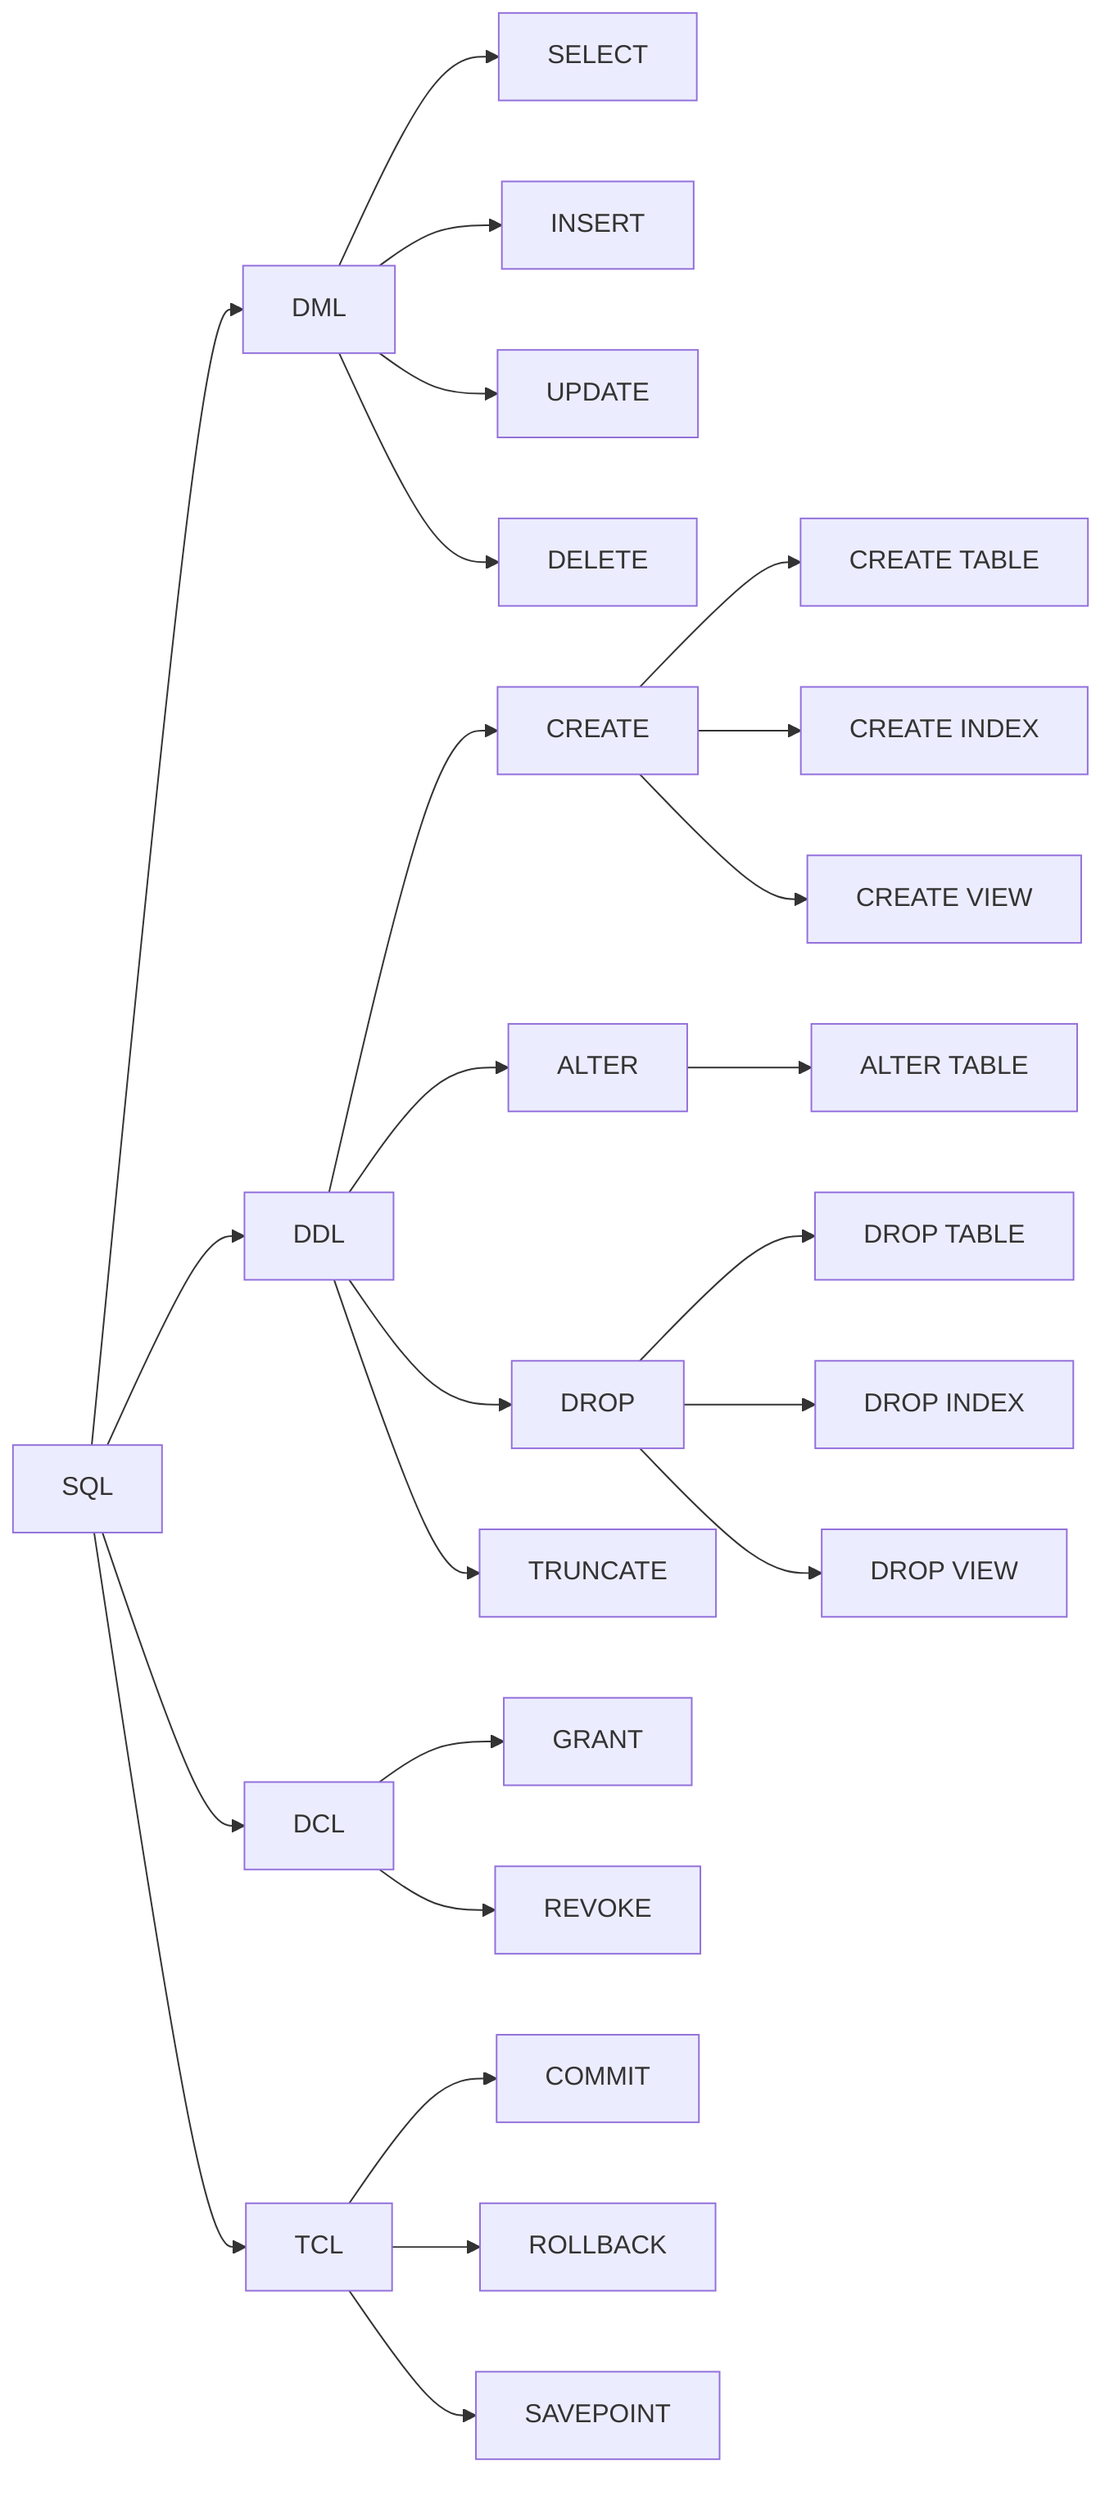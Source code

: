 graph LR
A[SQL] --> B1[DML]
A --> B2[DDL]
A --> B3[DCL]
A --> B4[TCL]

B1 --> C1[SELECT]
B1 --> C2[INSERT]
B1 --> C3[UPDATE]
B1 --> C4[DELETE]

B2 --> D1[CREATE]
B2 --> D2[ALTER]
B2 --> D3[DROP]
B2 --> D4[TRUNCATE]

D1 --> E1[CREATE TABLE]
D1 --> E2[CREATE INDEX]
D1 --> E3[CREATE VIEW]

D2 --> F1[ALTER TABLE]

D3 --> G1[DROP TABLE]
D3 --> G2[DROP INDEX]
D3 --> G3[DROP VIEW]

B3 --> H1[GRANT]
B3 --> H2[REVOKE]

B4 --> I1[COMMIT]
B4 --> I2[ROLLBACK]
B4 --> I3[SAVEPOINT]